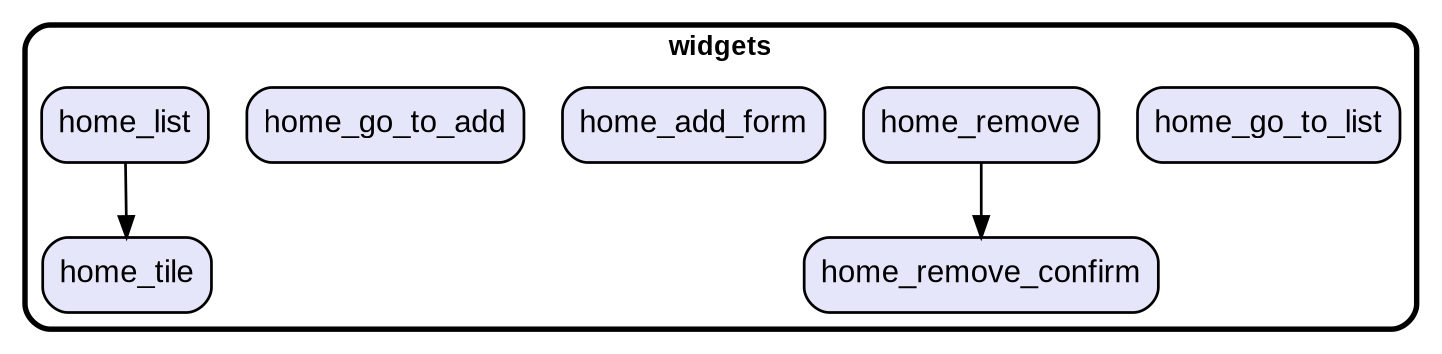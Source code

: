 digraph "" {
  graph [style=rounded fontname="Arial Black" fontsize=13 penwidth=2.6];
  node [shape=rect style="filled,rounded" fontname=Arial fontsize=15 fillcolor=Lavender penwidth=1.3];
  edge [penwidth=1.3];
  "/home_go_to_list.dart" [label="home_go_to_list"];
  "/home_remove.dart" [label="home_remove"];
  "/home_tile.dart" [label="home_tile"];
  "/home_remove_confirm.dart" [label="home_remove_confirm"];
  "/home_add_form.dart" [label="home_add_form"];
  "/home_go_to_add.dart" [label="home_go_to_add"];
  "/home_list.dart" [label="home_list"];
  subgraph "cluster~" {
    label="widgets";
    "/home_go_to_list.dart";
    "/home_remove.dart";
    "/home_tile.dart";
    "/home_remove_confirm.dart";
    "/home_add_form.dart";
    "/home_go_to_add.dart";
    "/home_list.dart";
  }
  "/home_remove.dart" -> "/home_remove_confirm.dart";
  "/home_list.dart" -> "/home_tile.dart";
}
